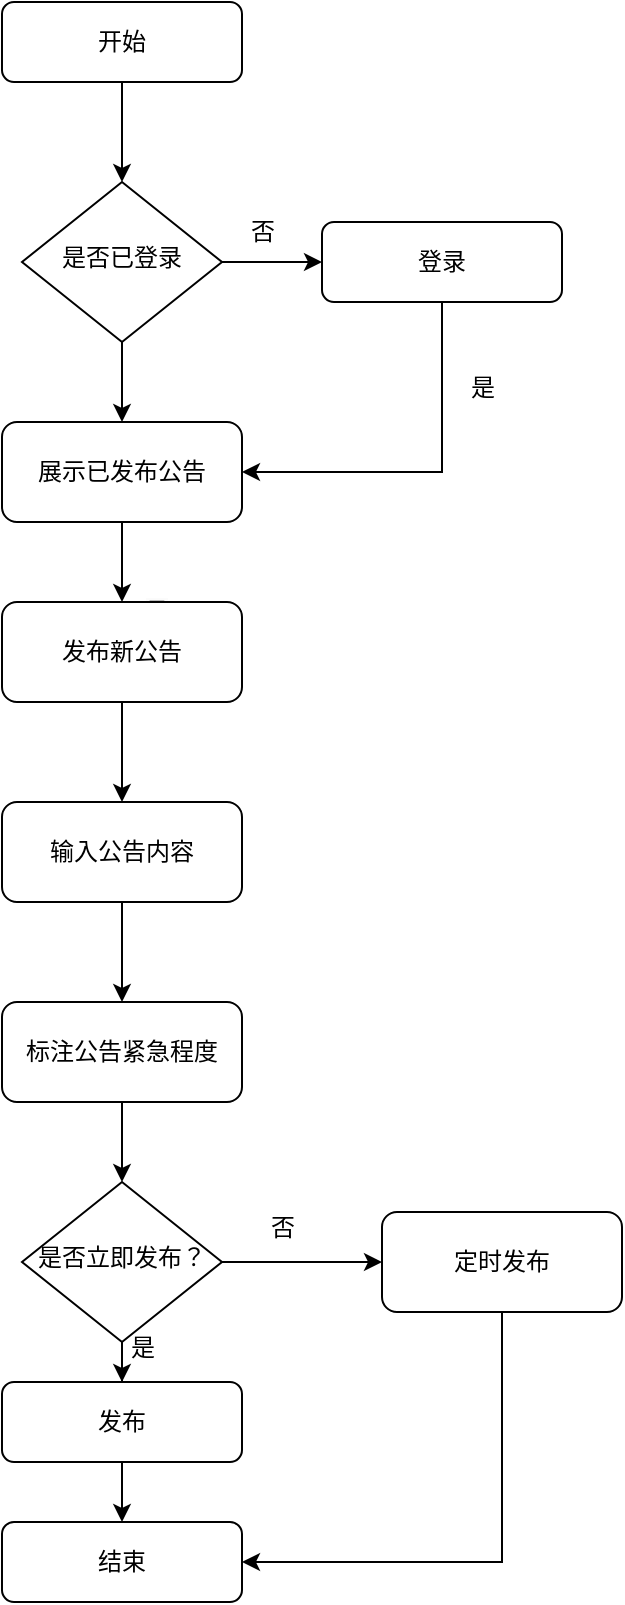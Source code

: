 <mxfile version="22.0.4" type="github">
  <diagram name="第 1 页" id="5w4xWFcqgFUNlSF96ZhI">
    <mxGraphModel dx="1562" dy="830" grid="1" gridSize="10" guides="1" tooltips="1" connect="1" arrows="1" fold="1" page="1" pageScale="1" pageWidth="827" pageHeight="1169" math="0" shadow="0">
      <root>
        <mxCell id="0" />
        <mxCell id="1" parent="0" />
        <mxCell id="AFLd7Nvr0Oi2rzf2S3Nq-23" value="" style="edgeStyle=orthogonalEdgeStyle;rounded=0;orthogonalLoop=1;jettySize=auto;html=1;" edge="1" parent="1" source="AFLd7Nvr0Oi2rzf2S3Nq-2" target="AFLd7Nvr0Oi2rzf2S3Nq-5">
          <mxGeometry relative="1" as="geometry" />
        </mxCell>
        <mxCell id="AFLd7Nvr0Oi2rzf2S3Nq-2" value="开始" style="rounded=1;whiteSpace=wrap;html=1;fontSize=12;glass=0;strokeWidth=1;shadow=0;" vertex="1" parent="1">
          <mxGeometry x="160" y="80" width="120" height="40" as="geometry" />
        </mxCell>
        <mxCell id="AFLd7Nvr0Oi2rzf2S3Nq-21" value="" style="edgeStyle=orthogonalEdgeStyle;rounded=0;orthogonalLoop=1;jettySize=auto;html=1;" edge="1" parent="1" source="AFLd7Nvr0Oi2rzf2S3Nq-5" target="AFLd7Nvr0Oi2rzf2S3Nq-14">
          <mxGeometry relative="1" as="geometry" />
        </mxCell>
        <mxCell id="AFLd7Nvr0Oi2rzf2S3Nq-22" value="" style="edgeStyle=orthogonalEdgeStyle;rounded=0;orthogonalLoop=1;jettySize=auto;html=1;" edge="1" parent="1" source="AFLd7Nvr0Oi2rzf2S3Nq-5" target="AFLd7Nvr0Oi2rzf2S3Nq-6">
          <mxGeometry relative="1" as="geometry" />
        </mxCell>
        <mxCell id="AFLd7Nvr0Oi2rzf2S3Nq-5" value="是否已登录" style="rhombus;whiteSpace=wrap;html=1;shadow=0;fontFamily=Helvetica;fontSize=12;align=center;strokeWidth=1;spacing=6;spacingTop=-4;" vertex="1" parent="1">
          <mxGeometry x="170" y="170" width="100" height="80" as="geometry" />
        </mxCell>
        <mxCell id="AFLd7Nvr0Oi2rzf2S3Nq-19" value="" style="edgeStyle=orthogonalEdgeStyle;rounded=0;orthogonalLoop=1;jettySize=auto;html=1;entryX=1;entryY=0.5;entryDx=0;entryDy=0;" edge="1" parent="1" source="AFLd7Nvr0Oi2rzf2S3Nq-6" target="AFLd7Nvr0Oi2rzf2S3Nq-14">
          <mxGeometry relative="1" as="geometry">
            <mxPoint x="380" y="300" as="targetPoint" />
            <Array as="points">
              <mxPoint x="380" y="315" />
            </Array>
          </mxGeometry>
        </mxCell>
        <mxCell id="AFLd7Nvr0Oi2rzf2S3Nq-6" value="登录" style="rounded=1;whiteSpace=wrap;html=1;fontSize=12;glass=0;strokeWidth=1;shadow=0;" vertex="1" parent="1">
          <mxGeometry x="320" y="190" width="120" height="40" as="geometry" />
        </mxCell>
        <mxCell id="AFLd7Nvr0Oi2rzf2S3Nq-9" value="" style="edgeStyle=orthogonalEdgeStyle;rounded=0;orthogonalLoop=1;jettySize=auto;html=1;exitX=0.5;exitY=1;exitDx=0;exitDy=0;" edge="1" parent="1" source="AFLd7Nvr0Oi2rzf2S3Nq-15">
          <mxGeometry relative="1" as="geometry">
            <mxPoint x="220" y="370" as="sourcePoint" />
            <mxPoint x="220" y="480" as="targetPoint" />
          </mxGeometry>
        </mxCell>
        <mxCell id="AFLd7Nvr0Oi2rzf2S3Nq-10" value="结束" style="rounded=1;whiteSpace=wrap;html=1;fontSize=12;glass=0;strokeWidth=1;shadow=0;" vertex="1" parent="1">
          <mxGeometry x="160" y="840" width="120" height="40" as="geometry" />
        </mxCell>
        <mxCell id="AFLd7Nvr0Oi2rzf2S3Nq-30" value="" style="edgeStyle=orthogonalEdgeStyle;rounded=0;orthogonalLoop=1;jettySize=auto;html=1;" edge="1" parent="1" source="AFLd7Nvr0Oi2rzf2S3Nq-11" target="AFLd7Nvr0Oi2rzf2S3Nq-27">
          <mxGeometry relative="1" as="geometry" />
        </mxCell>
        <mxCell id="AFLd7Nvr0Oi2rzf2S3Nq-11" value="标注公告紧急程度" style="rounded=1;whiteSpace=wrap;html=1;fontSize=12;glass=0;strokeWidth=1;shadow=0;" vertex="1" parent="1">
          <mxGeometry x="160" y="580" width="120" height="50" as="geometry" />
        </mxCell>
        <mxCell id="AFLd7Nvr0Oi2rzf2S3Nq-12" value="&lt;span style=&quot;color: rgb(0, 0, 0); font-family: Helvetica; font-size: 11px; font-style: normal; font-variant-ligatures: normal; font-variant-caps: normal; font-weight: 400; letter-spacing: normal; orphans: 2; text-align: center; text-indent: 0px; text-transform: none; widows: 2; word-spacing: 0px; -webkit-text-stroke-width: 0px; background-color: rgb(251, 251, 251); text-decoration-thickness: initial; text-decoration-style: initial; text-decoration-color: initial; float: none; display: inline !important;&quot;&gt;是&lt;/span&gt;" style="text;whiteSpace=wrap;html=1;" vertex="1" parent="1">
          <mxGeometry x="230" y="370" width="50" height="40" as="geometry" />
        </mxCell>
        <mxCell id="AFLd7Nvr0Oi2rzf2S3Nq-13" value="" style="edgeStyle=orthogonalEdgeStyle;rounded=0;orthogonalLoop=1;jettySize=auto;html=1;" edge="1" parent="1" source="AFLd7Nvr0Oi2rzf2S3Nq-14" target="AFLd7Nvr0Oi2rzf2S3Nq-15">
          <mxGeometry relative="1" as="geometry" />
        </mxCell>
        <mxCell id="AFLd7Nvr0Oi2rzf2S3Nq-14" value="展示已发布公告" style="rounded=1;whiteSpace=wrap;html=1;fontSize=12;glass=0;strokeWidth=1;shadow=0;" vertex="1" parent="1">
          <mxGeometry x="160" y="290" width="120" height="50" as="geometry" />
        </mxCell>
        <mxCell id="AFLd7Nvr0Oi2rzf2S3Nq-15" value="发布新公告" style="rounded=1;whiteSpace=wrap;html=1;fontSize=12;glass=0;strokeWidth=1;shadow=0;" vertex="1" parent="1">
          <mxGeometry x="160" y="380" width="120" height="50" as="geometry" />
        </mxCell>
        <mxCell id="AFLd7Nvr0Oi2rzf2S3Nq-16" value="" style="edgeStyle=orthogonalEdgeStyle;rounded=0;orthogonalLoop=1;jettySize=auto;html=1;" edge="1" parent="1" source="AFLd7Nvr0Oi2rzf2S3Nq-17" target="AFLd7Nvr0Oi2rzf2S3Nq-11">
          <mxGeometry relative="1" as="geometry" />
        </mxCell>
        <mxCell id="AFLd7Nvr0Oi2rzf2S3Nq-17" value="输入公告内容" style="rounded=1;whiteSpace=wrap;html=1;fontSize=12;glass=0;strokeWidth=1;shadow=0;" vertex="1" parent="1">
          <mxGeometry x="160" y="480" width="120" height="50" as="geometry" />
        </mxCell>
        <mxCell id="AFLd7Nvr0Oi2rzf2S3Nq-20" value="是" style="text;html=1;align=center;verticalAlign=middle;resizable=0;points=[];autosize=1;strokeColor=none;fillColor=none;" vertex="1" parent="1">
          <mxGeometry x="380" y="258" width="40" height="30" as="geometry" />
        </mxCell>
        <mxCell id="AFLd7Nvr0Oi2rzf2S3Nq-24" value="否" style="text;html=1;align=center;verticalAlign=middle;resizable=0;points=[];autosize=1;strokeColor=none;fillColor=none;" vertex="1" parent="1">
          <mxGeometry x="270" y="180" width="40" height="30" as="geometry" />
        </mxCell>
        <mxCell id="AFLd7Nvr0Oi2rzf2S3Nq-29" value="" style="edgeStyle=orthogonalEdgeStyle;rounded=0;orthogonalLoop=1;jettySize=auto;html=1;" edge="1" parent="1" source="AFLd7Nvr0Oi2rzf2S3Nq-27" target="AFLd7Nvr0Oi2rzf2S3Nq-28">
          <mxGeometry relative="1" as="geometry" />
        </mxCell>
        <mxCell id="AFLd7Nvr0Oi2rzf2S3Nq-34" value="" style="edgeStyle=orthogonalEdgeStyle;rounded=0;orthogonalLoop=1;jettySize=auto;html=1;" edge="1" parent="1" source="AFLd7Nvr0Oi2rzf2S3Nq-27" target="AFLd7Nvr0Oi2rzf2S3Nq-32">
          <mxGeometry relative="1" as="geometry" />
        </mxCell>
        <mxCell id="AFLd7Nvr0Oi2rzf2S3Nq-27" value="是否立即发布？" style="rhombus;whiteSpace=wrap;html=1;shadow=0;fontFamily=Helvetica;fontSize=12;align=center;strokeWidth=1;spacing=6;spacingTop=-4;" vertex="1" parent="1">
          <mxGeometry x="170" y="670" width="100" height="80" as="geometry" />
        </mxCell>
        <mxCell id="AFLd7Nvr0Oi2rzf2S3Nq-39" value="" style="edgeStyle=orthogonalEdgeStyle;rounded=0;orthogonalLoop=1;jettySize=auto;html=1;" edge="1" parent="1" source="AFLd7Nvr0Oi2rzf2S3Nq-28" target="AFLd7Nvr0Oi2rzf2S3Nq-10">
          <mxGeometry relative="1" as="geometry" />
        </mxCell>
        <mxCell id="AFLd7Nvr0Oi2rzf2S3Nq-28" value="发布" style="rounded=1;whiteSpace=wrap;html=1;fontSize=12;glass=0;strokeWidth=1;shadow=0;" vertex="1" parent="1">
          <mxGeometry x="160" y="770" width="120" height="40" as="geometry" />
        </mxCell>
        <mxCell id="AFLd7Nvr0Oi2rzf2S3Nq-38" value="" style="edgeStyle=orthogonalEdgeStyle;rounded=0;orthogonalLoop=1;jettySize=auto;html=1;entryX=1;entryY=0.5;entryDx=0;entryDy=0;" edge="1" parent="1" source="AFLd7Nvr0Oi2rzf2S3Nq-32" target="AFLd7Nvr0Oi2rzf2S3Nq-10">
          <mxGeometry relative="1" as="geometry">
            <mxPoint x="360" y="850" as="targetPoint" />
            <Array as="points">
              <mxPoint x="410" y="860" />
            </Array>
          </mxGeometry>
        </mxCell>
        <mxCell id="AFLd7Nvr0Oi2rzf2S3Nq-32" value="定时发布" style="rounded=1;whiteSpace=wrap;html=1;fontSize=12;glass=0;strokeWidth=1;shadow=0;" vertex="1" parent="1">
          <mxGeometry x="350" y="685" width="120" height="50" as="geometry" />
        </mxCell>
        <mxCell id="AFLd7Nvr0Oi2rzf2S3Nq-35" value="否" style="text;html=1;align=center;verticalAlign=middle;resizable=0;points=[];autosize=1;strokeColor=none;fillColor=none;" vertex="1" parent="1">
          <mxGeometry x="280" y="678" width="40" height="30" as="geometry" />
        </mxCell>
        <mxCell id="AFLd7Nvr0Oi2rzf2S3Nq-36" value="是" style="text;html=1;align=center;verticalAlign=middle;resizable=0;points=[];autosize=1;strokeColor=none;fillColor=none;" vertex="1" parent="1">
          <mxGeometry x="210" y="738" width="40" height="30" as="geometry" />
        </mxCell>
      </root>
    </mxGraphModel>
  </diagram>
</mxfile>
